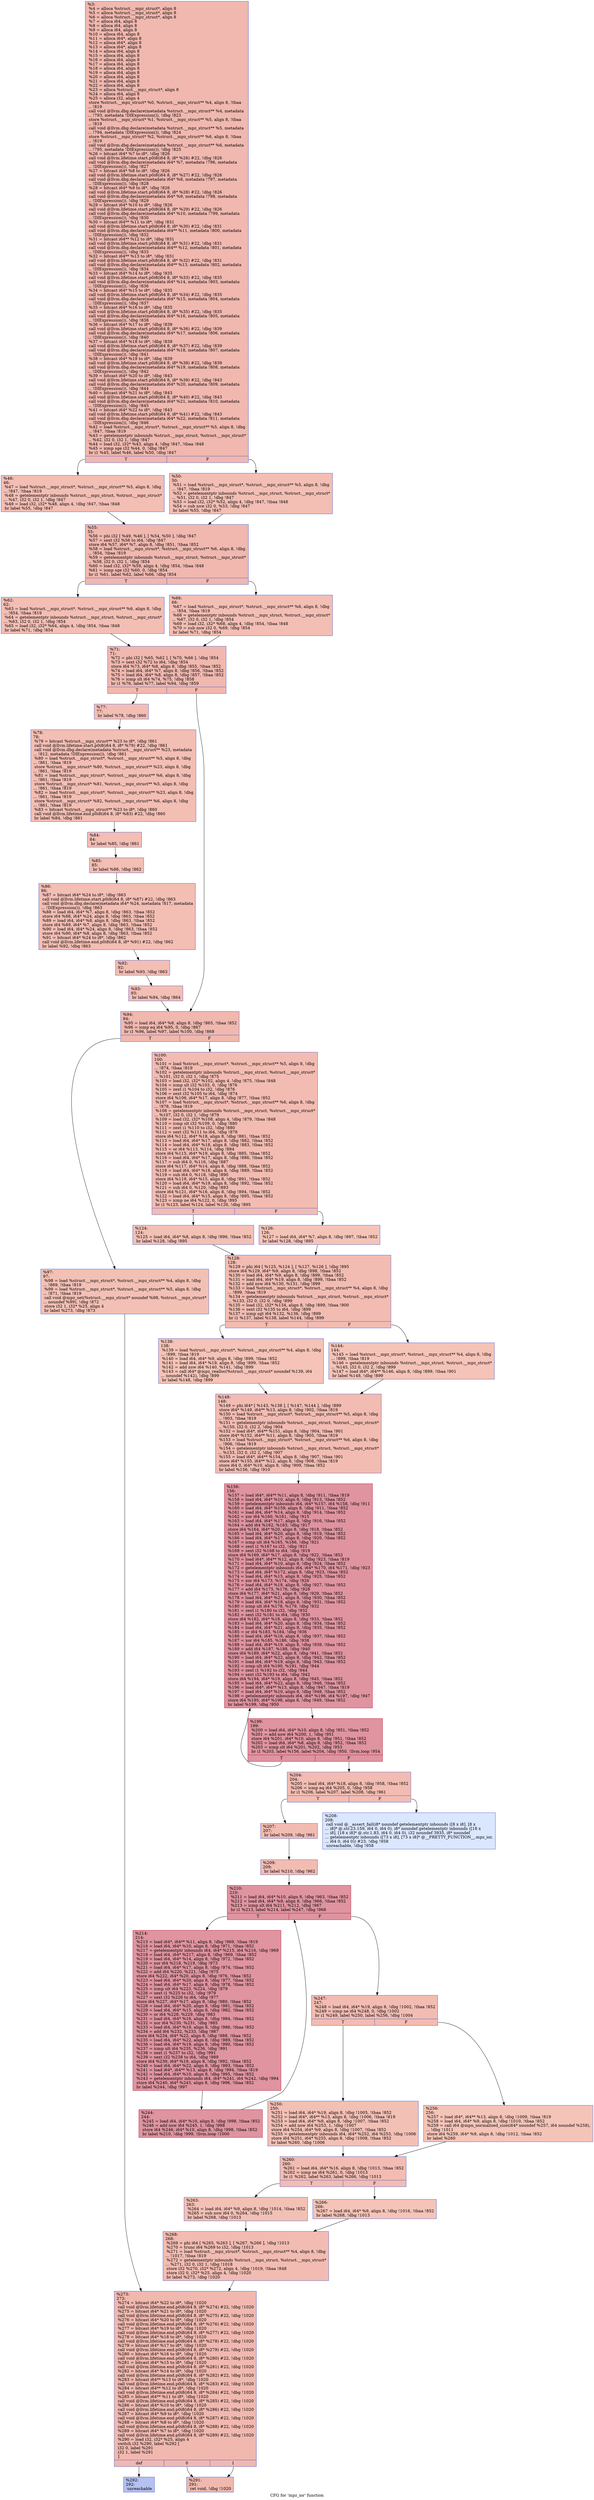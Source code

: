 digraph "CFG for 'mpz_ior' function" {
	label="CFG for 'mpz_ior' function";

	Node0x2873880 [shape=record,color="#3d50c3ff", style=filled, fillcolor="#dc5d4a70",label="{%3:\l  %4 = alloca %struct.__mpz_struct*, align 8\l  %5 = alloca %struct.__mpz_struct*, align 8\l  %6 = alloca %struct.__mpz_struct*, align 8\l  %7 = alloca i64, align 8\l  %8 = alloca i64, align 8\l  %9 = alloca i64, align 8\l  %10 = alloca i64, align 8\l  %11 = alloca i64*, align 8\l  %12 = alloca i64*, align 8\l  %13 = alloca i64*, align 8\l  %14 = alloca i64, align 8\l  %15 = alloca i64, align 8\l  %16 = alloca i64, align 8\l  %17 = alloca i64, align 8\l  %18 = alloca i64, align 8\l  %19 = alloca i64, align 8\l  %20 = alloca i64, align 8\l  %21 = alloca i64, align 8\l  %22 = alloca i64, align 8\l  %23 = alloca %struct.__mpz_struct*, align 8\l  %24 = alloca i64, align 8\l  %25 = alloca i32, align 4\l  store %struct.__mpz_struct* %0, %struct.__mpz_struct** %4, align 8, !tbaa\l... !819\l  call void @llvm.dbg.declare(metadata %struct.__mpz_struct** %4, metadata\l... !793, metadata !DIExpression()), !dbg !823\l  store %struct.__mpz_struct* %1, %struct.__mpz_struct** %5, align 8, !tbaa\l... !819\l  call void @llvm.dbg.declare(metadata %struct.__mpz_struct** %5, metadata\l... !794, metadata !DIExpression()), !dbg !824\l  store %struct.__mpz_struct* %2, %struct.__mpz_struct** %6, align 8, !tbaa\l... !819\l  call void @llvm.dbg.declare(metadata %struct.__mpz_struct** %6, metadata\l... !795, metadata !DIExpression()), !dbg !825\l  %26 = bitcast i64* %7 to i8*, !dbg !826\l  call void @llvm.lifetime.start.p0i8(i64 8, i8* %26) #22, !dbg !826\l  call void @llvm.dbg.declare(metadata i64* %7, metadata !796, metadata\l... !DIExpression()), !dbg !827\l  %27 = bitcast i64* %8 to i8*, !dbg !826\l  call void @llvm.lifetime.start.p0i8(i64 8, i8* %27) #22, !dbg !826\l  call void @llvm.dbg.declare(metadata i64* %8, metadata !797, metadata\l... !DIExpression()), !dbg !828\l  %28 = bitcast i64* %9 to i8*, !dbg !826\l  call void @llvm.lifetime.start.p0i8(i64 8, i8* %28) #22, !dbg !826\l  call void @llvm.dbg.declare(metadata i64* %9, metadata !798, metadata\l... !DIExpression()), !dbg !829\l  %29 = bitcast i64* %10 to i8*, !dbg !826\l  call void @llvm.lifetime.start.p0i8(i64 8, i8* %29) #22, !dbg !826\l  call void @llvm.dbg.declare(metadata i64* %10, metadata !799, metadata\l... !DIExpression()), !dbg !830\l  %30 = bitcast i64** %11 to i8*, !dbg !831\l  call void @llvm.lifetime.start.p0i8(i64 8, i8* %30) #22, !dbg !831\l  call void @llvm.dbg.declare(metadata i64** %11, metadata !800, metadata\l... !DIExpression()), !dbg !832\l  %31 = bitcast i64** %12 to i8*, !dbg !831\l  call void @llvm.lifetime.start.p0i8(i64 8, i8* %31) #22, !dbg !831\l  call void @llvm.dbg.declare(metadata i64** %12, metadata !801, metadata\l... !DIExpression()), !dbg !833\l  %32 = bitcast i64** %13 to i8*, !dbg !831\l  call void @llvm.lifetime.start.p0i8(i64 8, i8* %32) #22, !dbg !831\l  call void @llvm.dbg.declare(metadata i64** %13, metadata !802, metadata\l... !DIExpression()), !dbg !834\l  %33 = bitcast i64* %14 to i8*, !dbg !835\l  call void @llvm.lifetime.start.p0i8(i64 8, i8* %33) #22, !dbg !835\l  call void @llvm.dbg.declare(metadata i64* %14, metadata !803, metadata\l... !DIExpression()), !dbg !836\l  %34 = bitcast i64* %15 to i8*, !dbg !835\l  call void @llvm.lifetime.start.p0i8(i64 8, i8* %34) #22, !dbg !835\l  call void @llvm.dbg.declare(metadata i64* %15, metadata !804, metadata\l... !DIExpression()), !dbg !837\l  %35 = bitcast i64* %16 to i8*, !dbg !835\l  call void @llvm.lifetime.start.p0i8(i64 8, i8* %35) #22, !dbg !835\l  call void @llvm.dbg.declare(metadata i64* %16, metadata !805, metadata\l... !DIExpression()), !dbg !838\l  %36 = bitcast i64* %17 to i8*, !dbg !839\l  call void @llvm.lifetime.start.p0i8(i64 8, i8* %36) #22, !dbg !839\l  call void @llvm.dbg.declare(metadata i64* %17, metadata !806, metadata\l... !DIExpression()), !dbg !840\l  %37 = bitcast i64* %18 to i8*, !dbg !839\l  call void @llvm.lifetime.start.p0i8(i64 8, i8* %37) #22, !dbg !839\l  call void @llvm.dbg.declare(metadata i64* %18, metadata !807, metadata\l... !DIExpression()), !dbg !841\l  %38 = bitcast i64* %19 to i8*, !dbg !839\l  call void @llvm.lifetime.start.p0i8(i64 8, i8* %38) #22, !dbg !839\l  call void @llvm.dbg.declare(metadata i64* %19, metadata !808, metadata\l... !DIExpression()), !dbg !842\l  %39 = bitcast i64* %20 to i8*, !dbg !843\l  call void @llvm.lifetime.start.p0i8(i64 8, i8* %39) #22, !dbg !843\l  call void @llvm.dbg.declare(metadata i64* %20, metadata !809, metadata\l... !DIExpression()), !dbg !844\l  %40 = bitcast i64* %21 to i8*, !dbg !843\l  call void @llvm.lifetime.start.p0i8(i64 8, i8* %40) #22, !dbg !843\l  call void @llvm.dbg.declare(metadata i64* %21, metadata !810, metadata\l... !DIExpression()), !dbg !845\l  %41 = bitcast i64* %22 to i8*, !dbg !843\l  call void @llvm.lifetime.start.p0i8(i64 8, i8* %41) #22, !dbg !843\l  call void @llvm.dbg.declare(metadata i64* %22, metadata !811, metadata\l... !DIExpression()), !dbg !846\l  %42 = load %struct.__mpz_struct*, %struct.__mpz_struct** %5, align 8, !dbg\l... !847, !tbaa !819\l  %43 = getelementptr inbounds %struct.__mpz_struct, %struct.__mpz_struct*\l... %42, i32 0, i32 1, !dbg !847\l  %44 = load i32, i32* %43, align 4, !dbg !847, !tbaa !848\l  %45 = icmp sge i32 %44, 0, !dbg !847\l  br i1 %45, label %46, label %50, !dbg !847\l|{<s0>T|<s1>F}}"];
	Node0x2873880:s0 -> Node0x28738d0;
	Node0x2873880:s1 -> Node0x2873920;
	Node0x28738d0 [shape=record,color="#3d50c3ff", style=filled, fillcolor="#e36c5570",label="{%46:\l46:                                               \l  %47 = load %struct.__mpz_struct*, %struct.__mpz_struct** %5, align 8, !dbg\l... !847, !tbaa !819\l  %48 = getelementptr inbounds %struct.__mpz_struct, %struct.__mpz_struct*\l... %47, i32 0, i32 1, !dbg !847\l  %49 = load i32, i32* %48, align 4, !dbg !847, !tbaa !848\l  br label %55, !dbg !847\l}"];
	Node0x28738d0 -> Node0x2873970;
	Node0x2873920 [shape=record,color="#3d50c3ff", style=filled, fillcolor="#e36c5570",label="{%50:\l50:                                               \l  %51 = load %struct.__mpz_struct*, %struct.__mpz_struct** %5, align 8, !dbg\l... !847, !tbaa !819\l  %52 = getelementptr inbounds %struct.__mpz_struct, %struct.__mpz_struct*\l... %51, i32 0, i32 1, !dbg !847\l  %53 = load i32, i32* %52, align 4, !dbg !847, !tbaa !848\l  %54 = sub nsw i32 0, %53, !dbg !847\l  br label %55, !dbg !847\l}"];
	Node0x2873920 -> Node0x2873970;
	Node0x2873970 [shape=record,color="#3d50c3ff", style=filled, fillcolor="#dc5d4a70",label="{%55:\l55:                                               \l  %56 = phi i32 [ %49, %46 ], [ %54, %50 ], !dbg !847\l  %57 = sext i32 %56 to i64, !dbg !847\l  store i64 %57, i64* %7, align 8, !dbg !851, !tbaa !852\l  %58 = load %struct.__mpz_struct*, %struct.__mpz_struct** %6, align 8, !dbg\l... !854, !tbaa !819\l  %59 = getelementptr inbounds %struct.__mpz_struct, %struct.__mpz_struct*\l... %58, i32 0, i32 1, !dbg !854\l  %60 = load i32, i32* %59, align 4, !dbg !854, !tbaa !848\l  %61 = icmp sge i32 %60, 0, !dbg !854\l  br i1 %61, label %62, label %66, !dbg !854\l|{<s0>T|<s1>F}}"];
	Node0x2873970:s0 -> Node0x28739c0;
	Node0x2873970:s1 -> Node0x2873a10;
	Node0x28739c0 [shape=record,color="#3d50c3ff", style=filled, fillcolor="#e36c5570",label="{%62:\l62:                                               \l  %63 = load %struct.__mpz_struct*, %struct.__mpz_struct** %6, align 8, !dbg\l... !854, !tbaa !819\l  %64 = getelementptr inbounds %struct.__mpz_struct, %struct.__mpz_struct*\l... %63, i32 0, i32 1, !dbg !854\l  %65 = load i32, i32* %64, align 4, !dbg !854, !tbaa !848\l  br label %71, !dbg !854\l}"];
	Node0x28739c0 -> Node0x2873a60;
	Node0x2873a10 [shape=record,color="#3d50c3ff", style=filled, fillcolor="#e36c5570",label="{%66:\l66:                                               \l  %67 = load %struct.__mpz_struct*, %struct.__mpz_struct** %6, align 8, !dbg\l... !854, !tbaa !819\l  %68 = getelementptr inbounds %struct.__mpz_struct, %struct.__mpz_struct*\l... %67, i32 0, i32 1, !dbg !854\l  %69 = load i32, i32* %68, align 4, !dbg !854, !tbaa !848\l  %70 = sub nsw i32 0, %69, !dbg !854\l  br label %71, !dbg !854\l}"];
	Node0x2873a10 -> Node0x2873a60;
	Node0x2873a60 [shape=record,color="#3d50c3ff", style=filled, fillcolor="#dc5d4a70",label="{%71:\l71:                                               \l  %72 = phi i32 [ %65, %62 ], [ %70, %66 ], !dbg !854\l  %73 = sext i32 %72 to i64, !dbg !854\l  store i64 %73, i64* %8, align 8, !dbg !855, !tbaa !852\l  %74 = load i64, i64* %7, align 8, !dbg !856, !tbaa !852\l  %75 = load i64, i64* %8, align 8, !dbg !857, !tbaa !852\l  %76 = icmp slt i64 %74, %75, !dbg !858\l  br i1 %76, label %77, label %94, !dbg !859\l|{<s0>T|<s1>F}}"];
	Node0x2873a60:s0 -> Node0x2873ab0;
	Node0x2873a60:s1 -> Node0x2873ce0;
	Node0x2873ab0 [shape=record,color="#3d50c3ff", style=filled, fillcolor="#e36c5570",label="{%77:\l77:                                               \l  br label %78, !dbg !860\l}"];
	Node0x2873ab0 -> Node0x2873b00;
	Node0x2873b00 [shape=record,color="#3d50c3ff", style=filled, fillcolor="#e36c5570",label="{%78:\l78:                                               \l  %79 = bitcast %struct.__mpz_struct** %23 to i8*, !dbg !861\l  call void @llvm.lifetime.start.p0i8(i64 8, i8* %79) #22, !dbg !861\l  call void @llvm.dbg.declare(metadata %struct.__mpz_struct** %23, metadata\l... !812, metadata !DIExpression()), !dbg !861\l  %80 = load %struct.__mpz_struct*, %struct.__mpz_struct** %5, align 8, !dbg\l... !861, !tbaa !819\l  store %struct.__mpz_struct* %80, %struct.__mpz_struct** %23, align 8, !dbg\l... !861, !tbaa !819\l  %81 = load %struct.__mpz_struct*, %struct.__mpz_struct** %6, align 8, !dbg\l... !861, !tbaa !819\l  store %struct.__mpz_struct* %81, %struct.__mpz_struct** %5, align 8, !dbg\l... !861, !tbaa !819\l  %82 = load %struct.__mpz_struct*, %struct.__mpz_struct** %23, align 8, !dbg\l... !861, !tbaa !819\l  store %struct.__mpz_struct* %82, %struct.__mpz_struct** %6, align 8, !dbg\l... !861, !tbaa !819\l  %83 = bitcast %struct.__mpz_struct** %23 to i8*, !dbg !860\l  call void @llvm.lifetime.end.p0i8(i64 8, i8* %83) #22, !dbg !860\l  br label %84, !dbg !861\l}"];
	Node0x2873b00 -> Node0x2873b50;
	Node0x2873b50 [shape=record,color="#3d50c3ff", style=filled, fillcolor="#e36c5570",label="{%84:\l84:                                               \l  br label %85, !dbg !861\l}"];
	Node0x2873b50 -> Node0x2873ba0;
	Node0x2873ba0 [shape=record,color="#3d50c3ff", style=filled, fillcolor="#e36c5570",label="{%85:\l85:                                               \l  br label %86, !dbg !862\l}"];
	Node0x2873ba0 -> Node0x2873bf0;
	Node0x2873bf0 [shape=record,color="#3d50c3ff", style=filled, fillcolor="#e36c5570",label="{%86:\l86:                                               \l  %87 = bitcast i64* %24 to i8*, !dbg !863\l  call void @llvm.lifetime.start.p0i8(i64 8, i8* %87) #22, !dbg !863\l  call void @llvm.dbg.declare(metadata i64* %24, metadata !817, metadata\l... !DIExpression()), !dbg !863\l  %88 = load i64, i64* %7, align 8, !dbg !863, !tbaa !852\l  store i64 %88, i64* %24, align 8, !dbg !863, !tbaa !852\l  %89 = load i64, i64* %8, align 8, !dbg !863, !tbaa !852\l  store i64 %89, i64* %7, align 8, !dbg !863, !tbaa !852\l  %90 = load i64, i64* %24, align 8, !dbg !863, !tbaa !852\l  store i64 %90, i64* %8, align 8, !dbg !863, !tbaa !852\l  %91 = bitcast i64* %24 to i8*, !dbg !862\l  call void @llvm.lifetime.end.p0i8(i64 8, i8* %91) #22, !dbg !862\l  br label %92, !dbg !863\l}"];
	Node0x2873bf0 -> Node0x2873c40;
	Node0x2873c40 [shape=record,color="#3d50c3ff", style=filled, fillcolor="#e36c5570",label="{%92:\l92:                                               \l  br label %93, !dbg !863\l}"];
	Node0x2873c40 -> Node0x2873c90;
	Node0x2873c90 [shape=record,color="#3d50c3ff", style=filled, fillcolor="#e36c5570",label="{%93:\l93:                                               \l  br label %94, !dbg !864\l}"];
	Node0x2873c90 -> Node0x2873ce0;
	Node0x2873ce0 [shape=record,color="#3d50c3ff", style=filled, fillcolor="#dc5d4a70",label="{%94:\l94:                                               \l  %95 = load i64, i64* %8, align 8, !dbg !865, !tbaa !852\l  %96 = icmp eq i64 %95, 0, !dbg !867\l  br i1 %96, label %97, label %100, !dbg !868\l|{<s0>T|<s1>F}}"];
	Node0x2873ce0:s0 -> Node0x2873d30;
	Node0x2873ce0:s1 -> Node0x2873d80;
	Node0x2873d30 [shape=record,color="#3d50c3ff", style=filled, fillcolor="#e5705870",label="{%97:\l97:                                               \l  %98 = load %struct.__mpz_struct*, %struct.__mpz_struct** %4, align 8, !dbg\l... !869, !tbaa !819\l  %99 = load %struct.__mpz_struct*, %struct.__mpz_struct** %5, align 8, !dbg\l... !871, !tbaa !819\l  call void @mpz_set(%struct.__mpz_struct* noundef %98, %struct.__mpz_struct*\l... noundef %99), !dbg !872\l  store i32 1, i32* %25, align 4\l  br label %273, !dbg !873\l}"];
	Node0x2873d30 -> Node0x28744b0;
	Node0x2873d80 [shape=record,color="#3d50c3ff", style=filled, fillcolor="#e1675170",label="{%100:\l100:                                              \l  %101 = load %struct.__mpz_struct*, %struct.__mpz_struct** %5, align 8, !dbg\l... !874, !tbaa !819\l  %102 = getelementptr inbounds %struct.__mpz_struct, %struct.__mpz_struct*\l... %101, i32 0, i32 1, !dbg !875\l  %103 = load i32, i32* %102, align 4, !dbg !875, !tbaa !848\l  %104 = icmp slt i32 %103, 0, !dbg !876\l  %105 = zext i1 %104 to i32, !dbg !876\l  %106 = sext i32 %105 to i64, !dbg !874\l  store i64 %106, i64* %17, align 8, !dbg !877, !tbaa !852\l  %107 = load %struct.__mpz_struct*, %struct.__mpz_struct** %6, align 8, !dbg\l... !878, !tbaa !819\l  %108 = getelementptr inbounds %struct.__mpz_struct, %struct.__mpz_struct*\l... %107, i32 0, i32 1, !dbg !879\l  %109 = load i32, i32* %108, align 4, !dbg !879, !tbaa !848\l  %110 = icmp slt i32 %109, 0, !dbg !880\l  %111 = zext i1 %110 to i32, !dbg !880\l  %112 = sext i32 %111 to i64, !dbg !878\l  store i64 %112, i64* %18, align 8, !dbg !881, !tbaa !852\l  %113 = load i64, i64* %17, align 8, !dbg !882, !tbaa !852\l  %114 = load i64, i64* %18, align 8, !dbg !883, !tbaa !852\l  %115 = or i64 %113, %114, !dbg !884\l  store i64 %115, i64* %19, align 8, !dbg !885, !tbaa !852\l  %116 = load i64, i64* %17, align 8, !dbg !886, !tbaa !852\l  %117 = sub i64 0, %116, !dbg !887\l  store i64 %117, i64* %14, align 8, !dbg !888, !tbaa !852\l  %118 = load i64, i64* %18, align 8, !dbg !889, !tbaa !852\l  %119 = sub i64 0, %118, !dbg !890\l  store i64 %119, i64* %15, align 8, !dbg !891, !tbaa !852\l  %120 = load i64, i64* %19, align 8, !dbg !892, !tbaa !852\l  %121 = sub i64 0, %120, !dbg !893\l  store i64 %121, i64* %16, align 8, !dbg !894, !tbaa !852\l  %122 = load i64, i64* %15, align 8, !dbg !895, !tbaa !852\l  %123 = icmp ne i64 %122, 0, !dbg !895\l  br i1 %123, label %124, label %126, !dbg !895\l|{<s0>T|<s1>F}}"];
	Node0x2873d80:s0 -> Node0x2873dd0;
	Node0x2873d80:s1 -> Node0x2873e20;
	Node0x2873dd0 [shape=record,color="#3d50c3ff", style=filled, fillcolor="#e5705870",label="{%124:\l124:                                              \l  %125 = load i64, i64* %8, align 8, !dbg !896, !tbaa !852\l  br label %128, !dbg !895\l}"];
	Node0x2873dd0 -> Node0x2873e70;
	Node0x2873e20 [shape=record,color="#3d50c3ff", style=filled, fillcolor="#e97a5f70",label="{%126:\l126:                                              \l  %127 = load i64, i64* %7, align 8, !dbg !897, !tbaa !852\l  br label %128, !dbg !895\l}"];
	Node0x2873e20 -> Node0x2873e70;
	Node0x2873e70 [shape=record,color="#3d50c3ff", style=filled, fillcolor="#e1675170",label="{%128:\l128:                                              \l  %129 = phi i64 [ %125, %124 ], [ %127, %126 ], !dbg !895\l  store i64 %129, i64* %9, align 8, !dbg !898, !tbaa !852\l  %130 = load i64, i64* %9, align 8, !dbg !899, !tbaa !852\l  %131 = load i64, i64* %19, align 8, !dbg !899, !tbaa !852\l  %132 = add nsw i64 %130, %131, !dbg !899\l  %133 = load %struct.__mpz_struct*, %struct.__mpz_struct** %4, align 8, !dbg\l... !899, !tbaa !819\l  %134 = getelementptr inbounds %struct.__mpz_struct, %struct.__mpz_struct*\l... %133, i32 0, i32 0, !dbg !899\l  %135 = load i32, i32* %134, align 8, !dbg !899, !tbaa !900\l  %136 = sext i32 %135 to i64, !dbg !899\l  %137 = icmp sgt i64 %132, %136, !dbg !899\l  br i1 %137, label %138, label %144, !dbg !899\l|{<s0>T|<s1>F}}"];
	Node0x2873e70:s0 -> Node0x2873ec0;
	Node0x2873e70:s1 -> Node0x2873f10;
	Node0x2873ec0 [shape=record,color="#3d50c3ff", style=filled, fillcolor="#e8765c70",label="{%138:\l138:                                              \l  %139 = load %struct.__mpz_struct*, %struct.__mpz_struct** %4, align 8, !dbg\l... !899, !tbaa !819\l  %140 = load i64, i64* %9, align 8, !dbg !899, !tbaa !852\l  %141 = load i64, i64* %19, align 8, !dbg !899, !tbaa !852\l  %142 = add nsw i64 %140, %141, !dbg !899\l  %143 = call i64* @mpz_realloc(%struct.__mpz_struct* noundef %139, i64\l... noundef %142), !dbg !899\l  br label %148, !dbg !899\l}"];
	Node0x2873ec0 -> Node0x2873f60;
	Node0x2873f10 [shape=record,color="#3d50c3ff", style=filled, fillcolor="#e8765c70",label="{%144:\l144:                                              \l  %145 = load %struct.__mpz_struct*, %struct.__mpz_struct** %4, align 8, !dbg\l... !899, !tbaa !819\l  %146 = getelementptr inbounds %struct.__mpz_struct, %struct.__mpz_struct*\l... %145, i32 0, i32 2, !dbg !899\l  %147 = load i64*, i64** %146, align 8, !dbg !899, !tbaa !901\l  br label %148, !dbg !899\l}"];
	Node0x2873f10 -> Node0x2873f60;
	Node0x2873f60 [shape=record,color="#3d50c3ff", style=filled, fillcolor="#e1675170",label="{%148:\l148:                                              \l  %149 = phi i64* [ %143, %138 ], [ %147, %144 ], !dbg !899\l  store i64* %149, i64** %13, align 8, !dbg !902, !tbaa !819\l  %150 = load %struct.__mpz_struct*, %struct.__mpz_struct** %5, align 8, !dbg\l... !903, !tbaa !819\l  %151 = getelementptr inbounds %struct.__mpz_struct, %struct.__mpz_struct*\l... %150, i32 0, i32 2, !dbg !904\l  %152 = load i64*, i64** %151, align 8, !dbg !904, !tbaa !901\l  store i64* %152, i64** %11, align 8, !dbg !905, !tbaa !819\l  %153 = load %struct.__mpz_struct*, %struct.__mpz_struct** %6, align 8, !dbg\l... !906, !tbaa !819\l  %154 = getelementptr inbounds %struct.__mpz_struct, %struct.__mpz_struct*\l... %153, i32 0, i32 2, !dbg !907\l  %155 = load i64*, i64** %154, align 8, !dbg !907, !tbaa !901\l  store i64* %155, i64** %12, align 8, !dbg !908, !tbaa !819\l  store i64 0, i64* %10, align 8, !dbg !909, !tbaa !852\l  br label %156, !dbg !910\l}"];
	Node0x2873f60 -> Node0x2873fb0;
	Node0x2873fb0 [shape=record,color="#b70d28ff", style=filled, fillcolor="#b70d2870",label="{%156:\l156:                                              \l  %157 = load i64*, i64** %11, align 8, !dbg !911, !tbaa !819\l  %158 = load i64, i64* %10, align 8, !dbg !913, !tbaa !852\l  %159 = getelementptr inbounds i64, i64* %157, i64 %158, !dbg !911\l  %160 = load i64, i64* %159, align 8, !dbg !911, !tbaa !852\l  %161 = load i64, i64* %14, align 8, !dbg !914, !tbaa !852\l  %162 = xor i64 %160, %161, !dbg !915\l  %163 = load i64, i64* %17, align 8, !dbg !916, !tbaa !852\l  %164 = add i64 %162, %163, !dbg !917\l  store i64 %164, i64* %20, align 8, !dbg !918, !tbaa !852\l  %165 = load i64, i64* %20, align 8, !dbg !919, !tbaa !852\l  %166 = load i64, i64* %17, align 8, !dbg !920, !tbaa !852\l  %167 = icmp ult i64 %165, %166, !dbg !921\l  %168 = zext i1 %167 to i32, !dbg !921\l  %169 = sext i32 %168 to i64, !dbg !919\l  store i64 %169, i64* %17, align 8, !dbg !922, !tbaa !852\l  %170 = load i64*, i64** %12, align 8, !dbg !923, !tbaa !819\l  %171 = load i64, i64* %10, align 8, !dbg !924, !tbaa !852\l  %172 = getelementptr inbounds i64, i64* %170, i64 %171, !dbg !923\l  %173 = load i64, i64* %172, align 8, !dbg !923, !tbaa !852\l  %174 = load i64, i64* %15, align 8, !dbg !925, !tbaa !852\l  %175 = xor i64 %173, %174, !dbg !926\l  %176 = load i64, i64* %18, align 8, !dbg !927, !tbaa !852\l  %177 = add i64 %175, %176, !dbg !928\l  store i64 %177, i64* %21, align 8, !dbg !929, !tbaa !852\l  %178 = load i64, i64* %21, align 8, !dbg !930, !tbaa !852\l  %179 = load i64, i64* %18, align 8, !dbg !931, !tbaa !852\l  %180 = icmp ult i64 %178, %179, !dbg !932\l  %181 = zext i1 %180 to i32, !dbg !932\l  %182 = sext i32 %181 to i64, !dbg !930\l  store i64 %182, i64* %18, align 8, !dbg !933, !tbaa !852\l  %183 = load i64, i64* %20, align 8, !dbg !934, !tbaa !852\l  %184 = load i64, i64* %21, align 8, !dbg !935, !tbaa !852\l  %185 = or i64 %183, %184, !dbg !936\l  %186 = load i64, i64* %16, align 8, !dbg !937, !tbaa !852\l  %187 = xor i64 %185, %186, !dbg !938\l  %188 = load i64, i64* %19, align 8, !dbg !939, !tbaa !852\l  %189 = add i64 %187, %188, !dbg !940\l  store i64 %189, i64* %22, align 8, !dbg !941, !tbaa !852\l  %190 = load i64, i64* %22, align 8, !dbg !942, !tbaa !852\l  %191 = load i64, i64* %19, align 8, !dbg !943, !tbaa !852\l  %192 = icmp ult i64 %190, %191, !dbg !944\l  %193 = zext i1 %192 to i32, !dbg !944\l  %194 = sext i32 %193 to i64, !dbg !942\l  store i64 %194, i64* %19, align 8, !dbg !945, !tbaa !852\l  %195 = load i64, i64* %22, align 8, !dbg !946, !tbaa !852\l  %196 = load i64*, i64** %13, align 8, !dbg !947, !tbaa !819\l  %197 = load i64, i64* %10, align 8, !dbg !948, !tbaa !852\l  %198 = getelementptr inbounds i64, i64* %196, i64 %197, !dbg !947\l  store i64 %195, i64* %198, align 8, !dbg !949, !tbaa !852\l  br label %199, !dbg !950\l}"];
	Node0x2873fb0 -> Node0x2874000;
	Node0x2874000 [shape=record,color="#b70d28ff", style=filled, fillcolor="#b70d2870",label="{%199:\l199:                                              \l  %200 = load i64, i64* %10, align 8, !dbg !951, !tbaa !852\l  %201 = add nsw i64 %200, 1, !dbg !951\l  store i64 %201, i64* %10, align 8, !dbg !951, !tbaa !852\l  %202 = load i64, i64* %8, align 8, !dbg !952, !tbaa !852\l  %203 = icmp slt i64 %201, %202, !dbg !953\l  br i1 %203, label %156, label %204, !dbg !950, !llvm.loop !954\l|{<s0>T|<s1>F}}"];
	Node0x2874000:s0 -> Node0x2873fb0;
	Node0x2874000:s1 -> Node0x2874050;
	Node0x2874050 [shape=record,color="#3d50c3ff", style=filled, fillcolor="#e1675170",label="{%204:\l204:                                              \l  %205 = load i64, i64* %18, align 8, !dbg !958, !tbaa !852\l  %206 = icmp eq i64 %205, 0, !dbg !958\l  br i1 %206, label %207, label %208, !dbg !961\l|{<s0>T|<s1>F}}"];
	Node0x2874050:s0 -> Node0x28740a0;
	Node0x2874050:s1 -> Node0x28740f0;
	Node0x28740a0 [shape=record,color="#3d50c3ff", style=filled, fillcolor="#e1675170",label="{%207:\l207:                                              \l  br label %209, !dbg !961\l}"];
	Node0x28740a0 -> Node0x2874140;
	Node0x28740f0 [shape=record,color="#3d50c3ff", style=filled, fillcolor="#aec9fc70",label="{%208:\l208:                                              \l  call void @__assert_fail(i8* noundef getelementptr inbounds ([8 x i8], [8 x\l... i8]* @.str.23.159, i64 0, i64 0), i8* noundef getelementptr inbounds ([18 x\l... i8], [18 x i8]* @.str.1.83, i64 0, i64 0), i32 noundef 3935, i8* noundef\l... getelementptr inbounds ([73 x i8], [73 x i8]* @__PRETTY_FUNCTION__.mpz_ior,\l... i64 0, i64 0)) #23, !dbg !958\l  unreachable, !dbg !958\l}"];
	Node0x2874140 [shape=record,color="#3d50c3ff", style=filled, fillcolor="#e1675170",label="{%209:\l209:                                              \l  br label %210, !dbg !962\l}"];
	Node0x2874140 -> Node0x2874190;
	Node0x2874190 [shape=record,color="#b70d28ff", style=filled, fillcolor="#b70d2870",label="{%210:\l210:                                              \l  %211 = load i64, i64* %10, align 8, !dbg !963, !tbaa !852\l  %212 = load i64, i64* %9, align 8, !dbg !966, !tbaa !852\l  %213 = icmp slt i64 %211, %212, !dbg !967\l  br i1 %213, label %214, label %247, !dbg !968\l|{<s0>T|<s1>F}}"];
	Node0x2874190:s0 -> Node0x28741e0;
	Node0x2874190:s1 -> Node0x2874280;
	Node0x28741e0 [shape=record,color="#b70d28ff", style=filled, fillcolor="#b70d2870",label="{%214:\l214:                                              \l  %215 = load i64*, i64** %11, align 8, !dbg !969, !tbaa !819\l  %216 = load i64, i64* %10, align 8, !dbg !971, !tbaa !852\l  %217 = getelementptr inbounds i64, i64* %215, i64 %216, !dbg !969\l  %218 = load i64, i64* %217, align 8, !dbg !969, !tbaa !852\l  %219 = load i64, i64* %14, align 8, !dbg !972, !tbaa !852\l  %220 = xor i64 %218, %219, !dbg !973\l  %221 = load i64, i64* %17, align 8, !dbg !974, !tbaa !852\l  %222 = add i64 %220, %221, !dbg !975\l  store i64 %222, i64* %20, align 8, !dbg !976, !tbaa !852\l  %223 = load i64, i64* %20, align 8, !dbg !977, !tbaa !852\l  %224 = load i64, i64* %17, align 8, !dbg !978, !tbaa !852\l  %225 = icmp ult i64 %223, %224, !dbg !979\l  %226 = zext i1 %225 to i32, !dbg !979\l  %227 = sext i32 %226 to i64, !dbg !977\l  store i64 %227, i64* %17, align 8, !dbg !980, !tbaa !852\l  %228 = load i64, i64* %20, align 8, !dbg !981, !tbaa !852\l  %229 = load i64, i64* %15, align 8, !dbg !982, !tbaa !852\l  %230 = or i64 %228, %229, !dbg !983\l  %231 = load i64, i64* %16, align 8, !dbg !984, !tbaa !852\l  %232 = xor i64 %230, %231, !dbg !985\l  %233 = load i64, i64* %19, align 8, !dbg !986, !tbaa !852\l  %234 = add i64 %232, %233, !dbg !987\l  store i64 %234, i64* %22, align 8, !dbg !988, !tbaa !852\l  %235 = load i64, i64* %22, align 8, !dbg !989, !tbaa !852\l  %236 = load i64, i64* %19, align 8, !dbg !990, !tbaa !852\l  %237 = icmp ult i64 %235, %236, !dbg !991\l  %238 = zext i1 %237 to i32, !dbg !991\l  %239 = sext i32 %238 to i64, !dbg !989\l  store i64 %239, i64* %19, align 8, !dbg !992, !tbaa !852\l  %240 = load i64, i64* %22, align 8, !dbg !993, !tbaa !852\l  %241 = load i64*, i64** %13, align 8, !dbg !994, !tbaa !819\l  %242 = load i64, i64* %10, align 8, !dbg !995, !tbaa !852\l  %243 = getelementptr inbounds i64, i64* %241, i64 %242, !dbg !994\l  store i64 %240, i64* %243, align 8, !dbg !996, !tbaa !852\l  br label %244, !dbg !997\l}"];
	Node0x28741e0 -> Node0x2874230;
	Node0x2874230 [shape=record,color="#b70d28ff", style=filled, fillcolor="#b70d2870",label="{%244:\l244:                                              \l  %245 = load i64, i64* %10, align 8, !dbg !998, !tbaa !852\l  %246 = add nsw i64 %245, 1, !dbg !998\l  store i64 %246, i64* %10, align 8, !dbg !998, !tbaa !852\l  br label %210, !dbg !999, !llvm.loop !1000\l}"];
	Node0x2874230 -> Node0x2874190;
	Node0x2874280 [shape=record,color="#3d50c3ff", style=filled, fillcolor="#e1675170",label="{%247:\l247:                                              \l  %248 = load i64, i64* %19, align 8, !dbg !1002, !tbaa !852\l  %249 = icmp ne i64 %248, 0, !dbg !1002\l  br i1 %249, label %250, label %256, !dbg !1004\l|{<s0>T|<s1>F}}"];
	Node0x2874280:s0 -> Node0x28742d0;
	Node0x2874280:s1 -> Node0x2874320;
	Node0x28742d0 [shape=record,color="#3d50c3ff", style=filled, fillcolor="#e5705870",label="{%250:\l250:                                              \l  %251 = load i64, i64* %19, align 8, !dbg !1005, !tbaa !852\l  %252 = load i64*, i64** %13, align 8, !dbg !1006, !tbaa !819\l  %253 = load i64, i64* %9, align 8, !dbg !1007, !tbaa !852\l  %254 = add nsw i64 %253, 1, !dbg !1007\l  store i64 %254, i64* %9, align 8, !dbg !1007, !tbaa !852\l  %255 = getelementptr inbounds i64, i64* %252, i64 %253, !dbg !1006\l  store i64 %251, i64* %255, align 8, !dbg !1008, !tbaa !852\l  br label %260, !dbg !1006\l}"];
	Node0x28742d0 -> Node0x2874370;
	Node0x2874320 [shape=record,color="#3d50c3ff", style=filled, fillcolor="#e97a5f70",label="{%256:\l256:                                              \l  %257 = load i64*, i64** %13, align 8, !dbg !1009, !tbaa !819\l  %258 = load i64, i64* %9, align 8, !dbg !1010, !tbaa !852\l  %259 = call i64 @mpn_normalized_size(i64* noundef %257, i64 noundef %258),\l... !dbg !1011\l  store i64 %259, i64* %9, align 8, !dbg !1012, !tbaa !852\l  br label %260\l}"];
	Node0x2874320 -> Node0x2874370;
	Node0x2874370 [shape=record,color="#3d50c3ff", style=filled, fillcolor="#e1675170",label="{%260:\l260:                                              \l  %261 = load i64, i64* %16, align 8, !dbg !1013, !tbaa !852\l  %262 = icmp ne i64 %261, 0, !dbg !1013\l  br i1 %262, label %263, label %266, !dbg !1013\l|{<s0>T|<s1>F}}"];
	Node0x2874370:s0 -> Node0x28743c0;
	Node0x2874370:s1 -> Node0x2874410;
	Node0x28743c0 [shape=record,color="#3d50c3ff", style=filled, fillcolor="#e5705870",label="{%263:\l263:                                              \l  %264 = load i64, i64* %9, align 8, !dbg !1014, !tbaa !852\l  %265 = sub nsw i64 0, %264, !dbg !1015\l  br label %268, !dbg !1013\l}"];
	Node0x28743c0 -> Node0x2874460;
	Node0x2874410 [shape=record,color="#3d50c3ff", style=filled, fillcolor="#e97a5f70",label="{%266:\l266:                                              \l  %267 = load i64, i64* %9, align 8, !dbg !1016, !tbaa !852\l  br label %268, !dbg !1013\l}"];
	Node0x2874410 -> Node0x2874460;
	Node0x2874460 [shape=record,color="#3d50c3ff", style=filled, fillcolor="#e1675170",label="{%268:\l268:                                              \l  %269 = phi i64 [ %265, %263 ], [ %267, %266 ], !dbg !1013\l  %270 = trunc i64 %269 to i32, !dbg !1013\l  %271 = load %struct.__mpz_struct*, %struct.__mpz_struct** %4, align 8, !dbg\l... !1017, !tbaa !819\l  %272 = getelementptr inbounds %struct.__mpz_struct, %struct.__mpz_struct*\l... %271, i32 0, i32 1, !dbg !1018\l  store i32 %270, i32* %272, align 4, !dbg !1019, !tbaa !848\l  store i32 0, i32* %25, align 4, !dbg !1020\l  br label %273, !dbg !1020\l}"];
	Node0x2874460 -> Node0x28744b0;
	Node0x28744b0 [shape=record,color="#3d50c3ff", style=filled, fillcolor="#dc5d4a70",label="{%273:\l273:                                              \l  %274 = bitcast i64* %22 to i8*, !dbg !1020\l  call void @llvm.lifetime.end.p0i8(i64 8, i8* %274) #22, !dbg !1020\l  %275 = bitcast i64* %21 to i8*, !dbg !1020\l  call void @llvm.lifetime.end.p0i8(i64 8, i8* %275) #22, !dbg !1020\l  %276 = bitcast i64* %20 to i8*, !dbg !1020\l  call void @llvm.lifetime.end.p0i8(i64 8, i8* %276) #22, !dbg !1020\l  %277 = bitcast i64* %19 to i8*, !dbg !1020\l  call void @llvm.lifetime.end.p0i8(i64 8, i8* %277) #22, !dbg !1020\l  %278 = bitcast i64* %18 to i8*, !dbg !1020\l  call void @llvm.lifetime.end.p0i8(i64 8, i8* %278) #22, !dbg !1020\l  %279 = bitcast i64* %17 to i8*, !dbg !1020\l  call void @llvm.lifetime.end.p0i8(i64 8, i8* %279) #22, !dbg !1020\l  %280 = bitcast i64* %16 to i8*, !dbg !1020\l  call void @llvm.lifetime.end.p0i8(i64 8, i8* %280) #22, !dbg !1020\l  %281 = bitcast i64* %15 to i8*, !dbg !1020\l  call void @llvm.lifetime.end.p0i8(i64 8, i8* %281) #22, !dbg !1020\l  %282 = bitcast i64* %14 to i8*, !dbg !1020\l  call void @llvm.lifetime.end.p0i8(i64 8, i8* %282) #22, !dbg !1020\l  %283 = bitcast i64** %13 to i8*, !dbg !1020\l  call void @llvm.lifetime.end.p0i8(i64 8, i8* %283) #22, !dbg !1020\l  %284 = bitcast i64** %12 to i8*, !dbg !1020\l  call void @llvm.lifetime.end.p0i8(i64 8, i8* %284) #22, !dbg !1020\l  %285 = bitcast i64** %11 to i8*, !dbg !1020\l  call void @llvm.lifetime.end.p0i8(i64 8, i8* %285) #22, !dbg !1020\l  %286 = bitcast i64* %10 to i8*, !dbg !1020\l  call void @llvm.lifetime.end.p0i8(i64 8, i8* %286) #22, !dbg !1020\l  %287 = bitcast i64* %9 to i8*, !dbg !1020\l  call void @llvm.lifetime.end.p0i8(i64 8, i8* %287) #22, !dbg !1020\l  %288 = bitcast i64* %8 to i8*, !dbg !1020\l  call void @llvm.lifetime.end.p0i8(i64 8, i8* %288) #22, !dbg !1020\l  %289 = bitcast i64* %7 to i8*, !dbg !1020\l  call void @llvm.lifetime.end.p0i8(i64 8, i8* %289) #22, !dbg !1020\l  %290 = load i32, i32* %25, align 4\l  switch i32 %290, label %292 [\l    i32 0, label %291\l    i32 1, label %291\l  ]\l|{<s0>def|<s1>0|<s2>1}}"];
	Node0x28744b0:s0 -> Node0x2874550;
	Node0x28744b0:s1 -> Node0x2874500;
	Node0x28744b0:s2 -> Node0x2874500;
	Node0x2874500 [shape=record,color="#3d50c3ff", style=filled, fillcolor="#dc5d4a70",label="{%291:\l291:                                              \l  ret void, !dbg !1020\l}"];
	Node0x2874550 [shape=record,color="#3d50c3ff", style=filled, fillcolor="#5572df70",label="{%292:\l292:                                              \l  unreachable\l}"];
}
